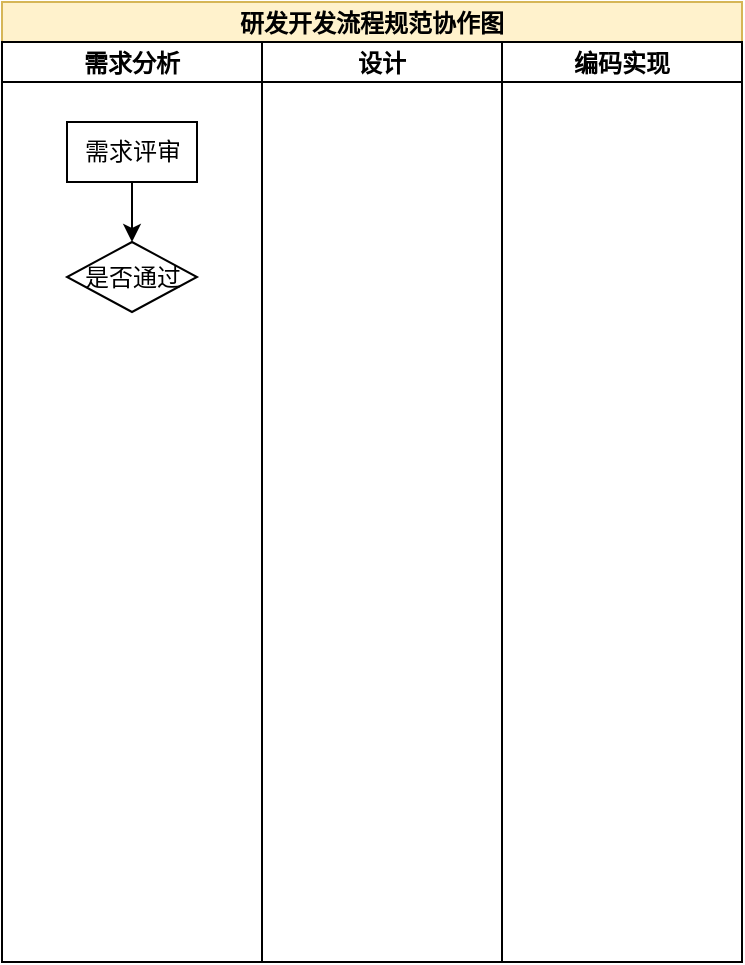<mxfile version="16.4.2" type="github">
  <diagram id="kgpKYQtTHZ0yAKxKKP6v" name="Page-1">
    <mxGraphModel dx="1056" dy="570" grid="1" gridSize="10" guides="1" tooltips="1" connect="1" arrows="1" fold="1" page="1" pageScale="1" pageWidth="850" pageHeight="1100" math="0" shadow="0">
      <root>
        <mxCell id="0" />
        <mxCell id="1" parent="0" />
        <mxCell id="3kRzph6qnzRTGQKdKOtc-10" value="研发开发流程规范协作图" style="swimlane;childLayout=stackLayout;resizeParent=1;resizeParentMax=0;startSize=20;fillColor=#fff2cc;strokeColor=#d6b656;" vertex="1" parent="1">
          <mxGeometry x="190" y="110" width="370" height="480" as="geometry" />
        </mxCell>
        <mxCell id="3kRzph6qnzRTGQKdKOtc-11" value="需求分析" style="swimlane;startSize=20;" vertex="1" parent="3kRzph6qnzRTGQKdKOtc-10">
          <mxGeometry y="20" width="130" height="460" as="geometry" />
        </mxCell>
        <mxCell id="3kRzph6qnzRTGQKdKOtc-17" value="需求评审" style="rounded=0;whiteSpace=wrap;html=1;" vertex="1" parent="3kRzph6qnzRTGQKdKOtc-11">
          <mxGeometry x="32.5" y="40" width="65" height="30" as="geometry" />
        </mxCell>
        <mxCell id="3kRzph6qnzRTGQKdKOtc-18" value="是否通过" style="rhombus;whiteSpace=wrap;html=1;rounded=0;" vertex="1" parent="3kRzph6qnzRTGQKdKOtc-11">
          <mxGeometry x="32.5" y="100" width="65" height="35" as="geometry" />
        </mxCell>
        <mxCell id="3kRzph6qnzRTGQKdKOtc-19" value="" style="edgeStyle=orthogonalEdgeStyle;rounded=0;orthogonalLoop=1;jettySize=auto;html=1;" edge="1" parent="3kRzph6qnzRTGQKdKOtc-11" source="3kRzph6qnzRTGQKdKOtc-17" target="3kRzph6qnzRTGQKdKOtc-18">
          <mxGeometry relative="1" as="geometry" />
        </mxCell>
        <mxCell id="3kRzph6qnzRTGQKdKOtc-12" value="设计" style="swimlane;startSize=20;" vertex="1" parent="3kRzph6qnzRTGQKdKOtc-10">
          <mxGeometry x="130" y="20" width="120" height="460" as="geometry" />
        </mxCell>
        <mxCell id="3kRzph6qnzRTGQKdKOtc-13" value="编码实现" style="swimlane;startSize=20;" vertex="1" parent="3kRzph6qnzRTGQKdKOtc-10">
          <mxGeometry x="250" y="20" width="120" height="460" as="geometry">
            <mxRectangle x="240" y="20" width="30" height="460" as="alternateBounds" />
          </mxGeometry>
        </mxCell>
      </root>
    </mxGraphModel>
  </diagram>
</mxfile>

